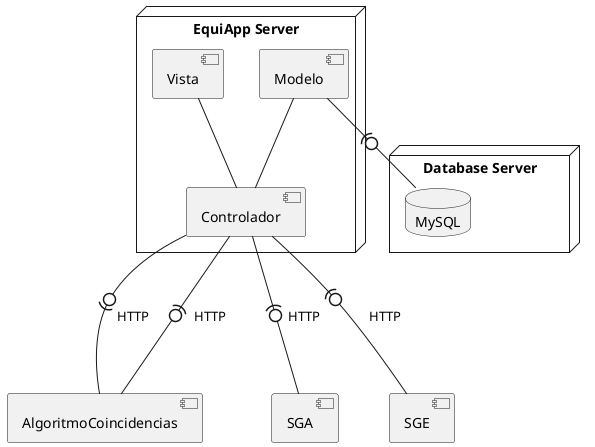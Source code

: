 @startuml
'https://plantuml.com/deployment-diagram

node "Database Server" {
    database MySQL
}
node "EquiApp Server" {
    component Modelo
    component Vista
    component Controlador
}
component AlgoritmoCoincidencias
component SGA
component SGE

Vista -- Controlador
Modelo -- Controlador
Modelo -(0- MySQL
Controlador --(0- SGE : HTTP
Controlador --(0- SGA : HTTP
Controlador --(0- AlgoritmoCoincidencias : HTTP
AlgoritmoCoincidencias -(0- Controlador : HTTP

@enduml